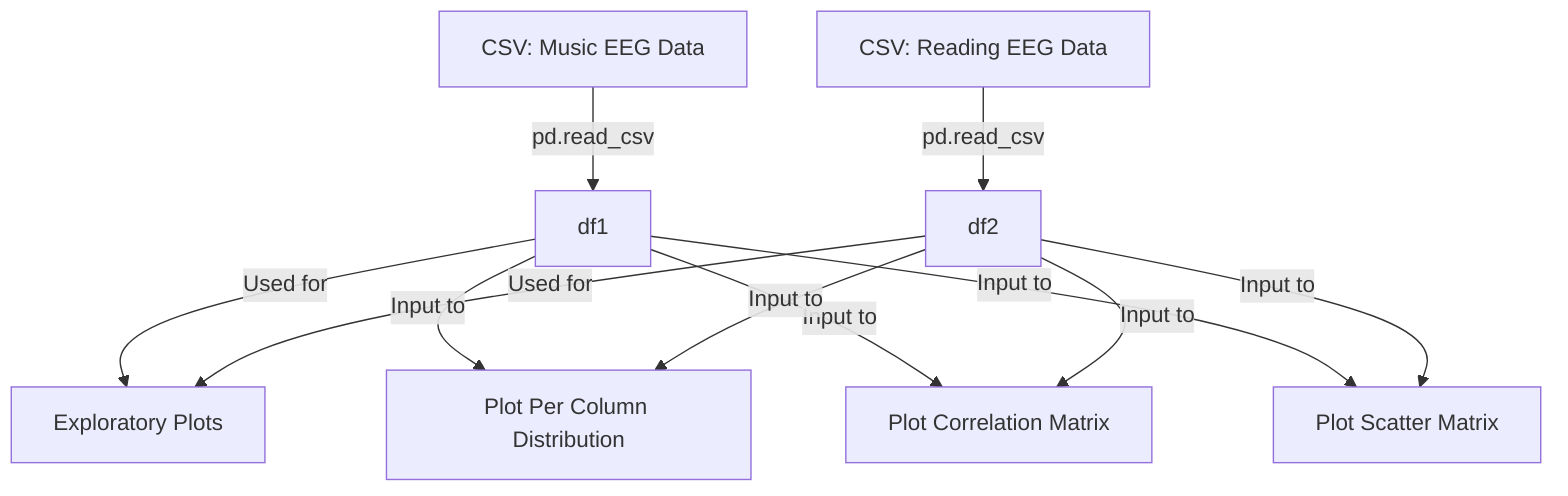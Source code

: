 flowchart TD
    %% Data Sources
    A[CSV: Music EEG Data] 
    B[CSV: Reading EEG Data]

    %% Data Variables
    C[df1] 
    D[df2]

    %% Data Flow
    E[Exploratory Plots]
    F[Plot Per Column Distribution]
    G[Plot Correlation Matrix]
    H[Plot Scatter Matrix]

    %% Relationships
    %% Load CSV Data into DataFrames
    A -->|pd.read_csv| C
    B -->|pd.read_csv| D

    %% DataFrame Usage
    C -->|Used for| E
    C -->|Input to| F
    C -->|Input to| G
    C -->|Input to| H

    D -->|Used for| E
    D -->|Input to| F
    D -->|Input to| G
    D -->|Input to| H